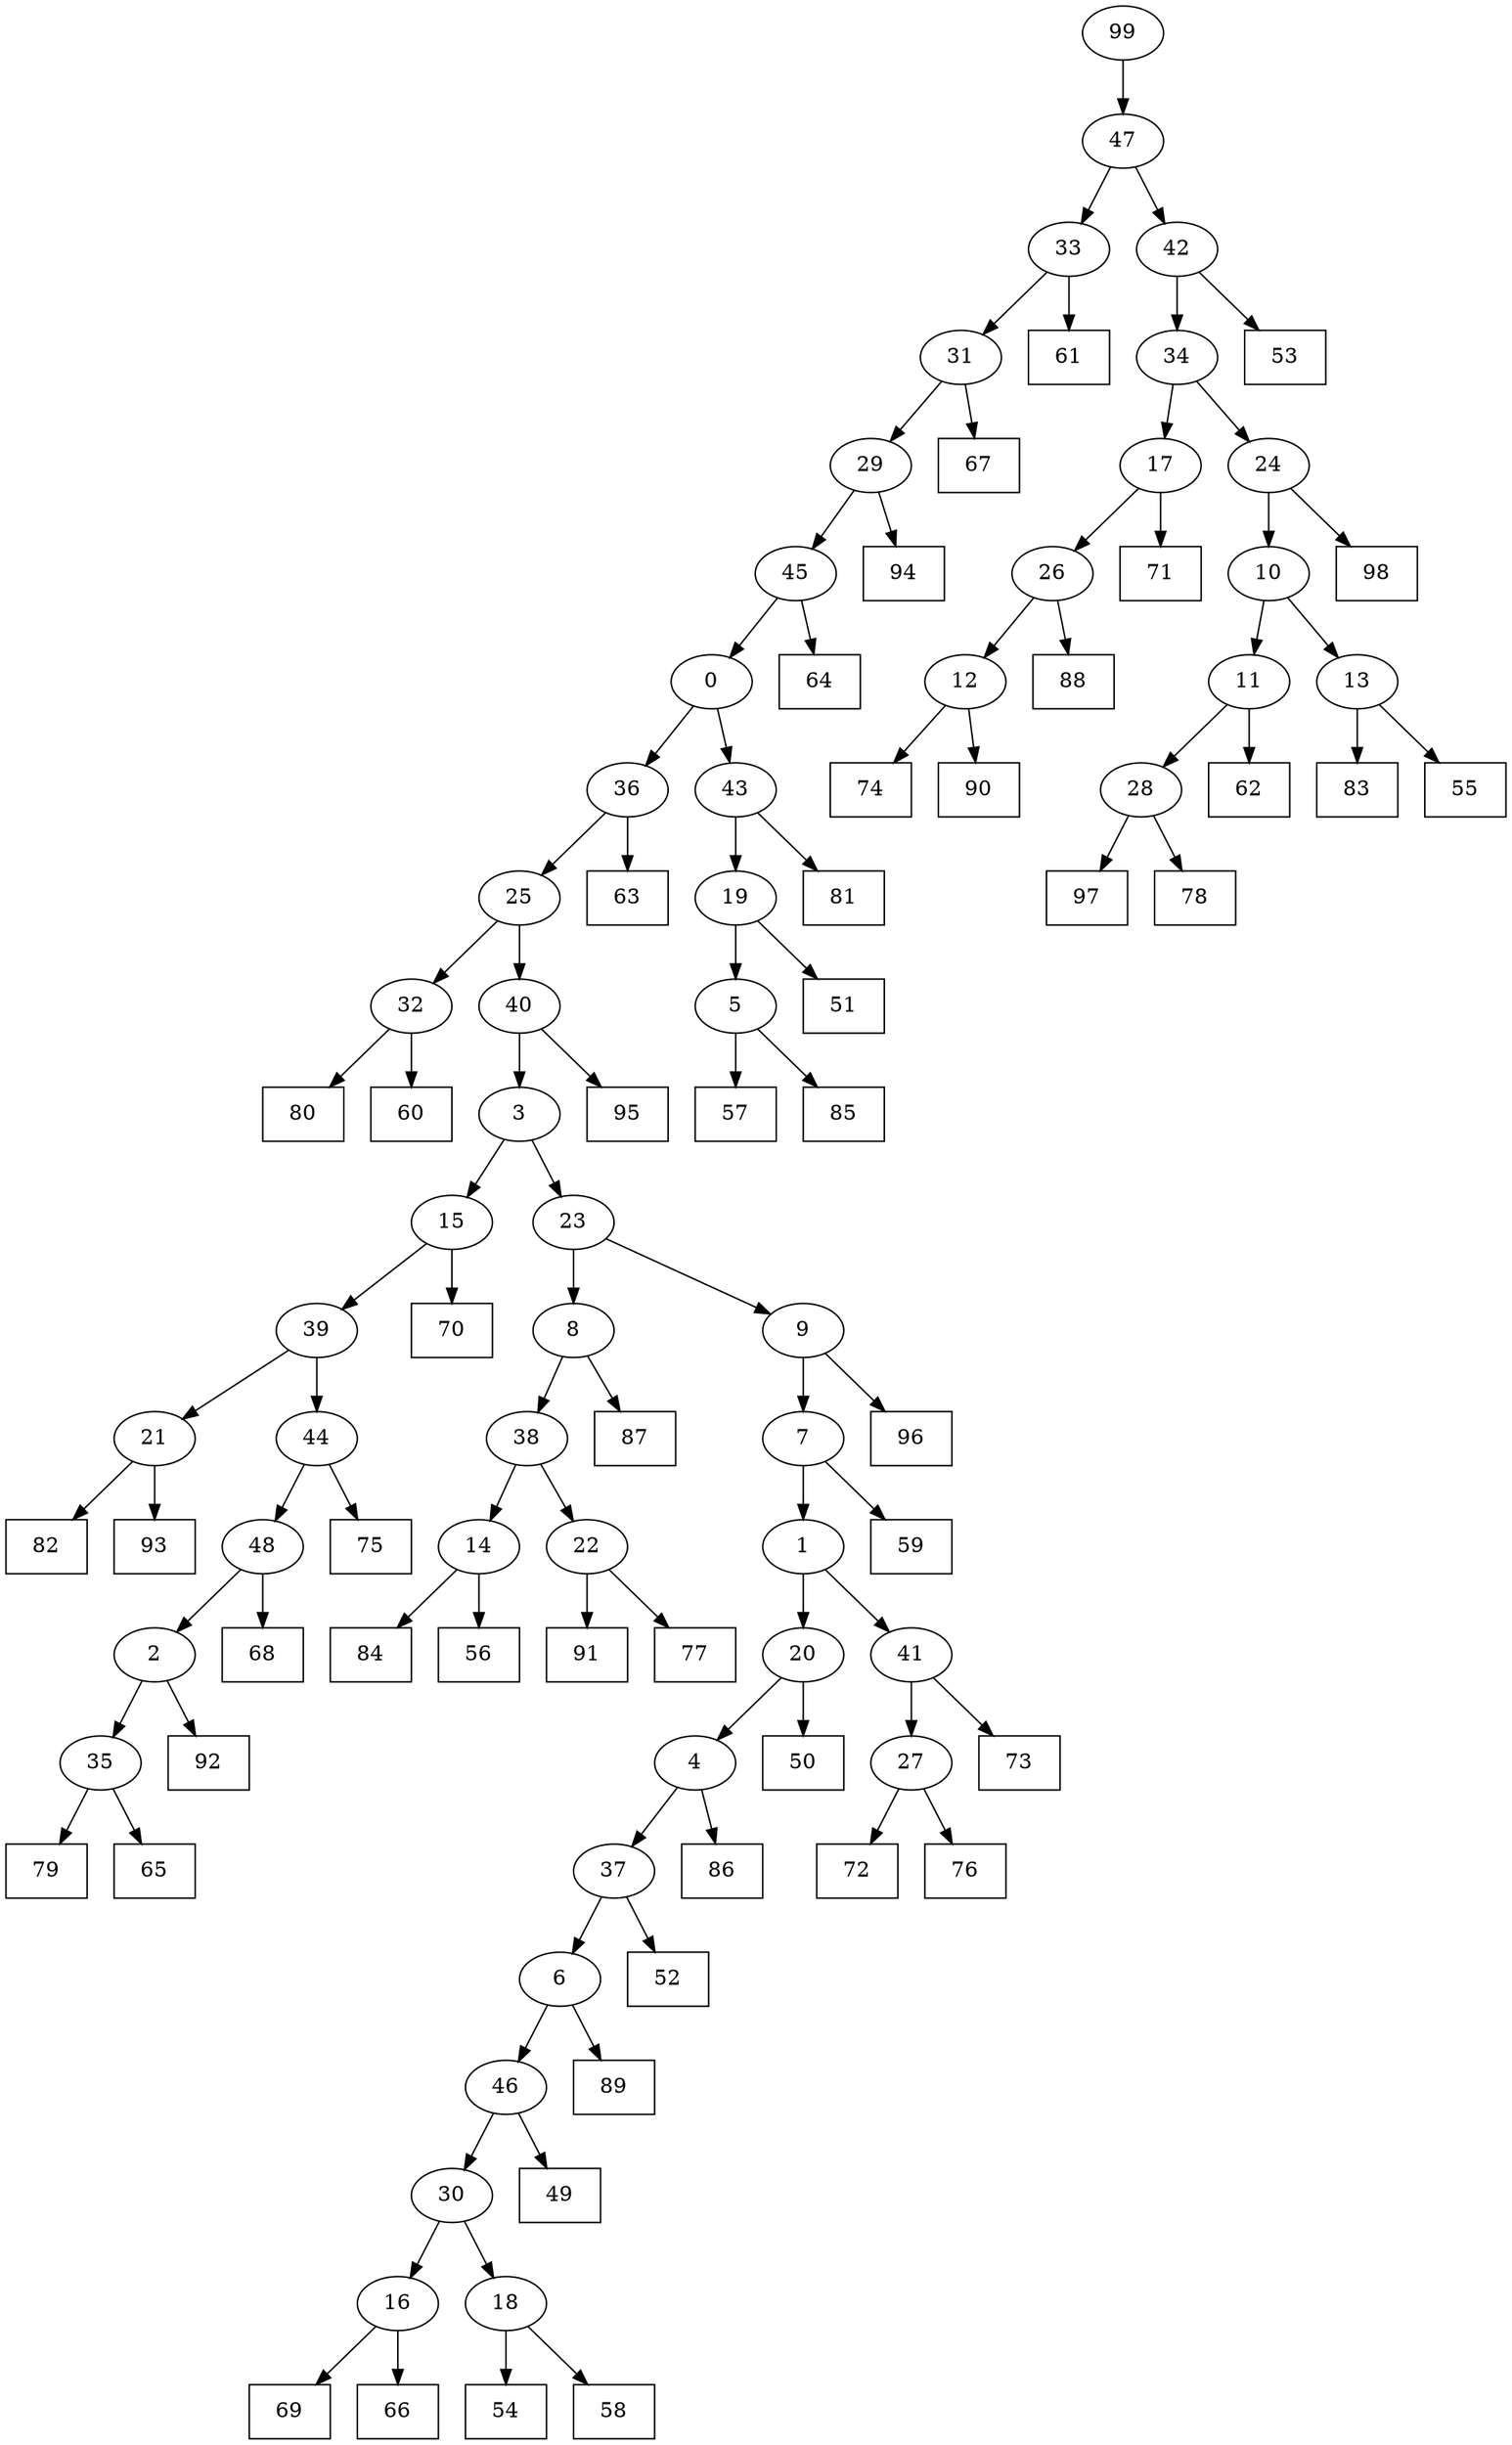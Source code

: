digraph G {
0[label="0"];
1[label="1"];
2[label="2"];
3[label="3"];
4[label="4"];
5[label="5"];
6[label="6"];
7[label="7"];
8[label="8"];
9[label="9"];
10[label="10"];
11[label="11"];
12[label="12"];
13[label="13"];
14[label="14"];
15[label="15"];
16[label="16"];
17[label="17"];
18[label="18"];
19[label="19"];
20[label="20"];
21[label="21"];
22[label="22"];
23[label="23"];
24[label="24"];
25[label="25"];
26[label="26"];
27[label="27"];
28[label="28"];
29[label="29"];
30[label="30"];
31[label="31"];
32[label="32"];
33[label="33"];
34[label="34"];
35[label="35"];
36[label="36"];
37[label="37"];
38[label="38"];
39[label="39"];
40[label="40"];
41[label="41"];
42[label="42"];
43[label="43"];
44[label="44"];
45[label="45"];
46[label="46"];
47[label="47"];
48[label="48"];
49[shape=box,label="97"];
50[shape=box,label="79"];
51[shape=box,label="61"];
52[shape=box,label="51"];
53[shape=box,label="78"];
54[shape=box,label="57"];
55[shape=box,label="74"];
56[shape=box,label="69"];
57[shape=box,label="72"];
58[shape=box,label="94"];
59[shape=box,label="63"];
60[shape=box,label="95"];
61[shape=box,label="87"];
62[shape=box,label="82"];
63[shape=box,label="53"];
64[shape=box,label="66"];
65[shape=box,label="76"];
66[shape=box,label="93"];
67[shape=box,label="91"];
68[shape=box,label="68"];
69[shape=box,label="71"];
70[shape=box,label="86"];
71[shape=box,label="77"];
72[shape=box,label="92"];
73[shape=box,label="89"];
74[shape=box,label="49"];
75[shape=box,label="54"];
76[shape=box,label="84"];
77[shape=box,label="58"];
78[shape=box,label="96"];
79[shape=box,label="90"];
80[shape=box,label="83"];
81[shape=box,label="65"];
82[shape=box,label="55"];
83[shape=box,label="81"];
84[shape=box,label="70"];
85[shape=box,label="98"];
86[shape=box,label="67"];
87[shape=box,label="80"];
88[shape=box,label="85"];
89[shape=box,label="73"];
90[shape=box,label="60"];
91[shape=box,label="88"];
92[shape=box,label="59"];
93[shape=box,label="64"];
94[shape=box,label="50"];
95[shape=box,label="75"];
96[shape=box,label="56"];
97[shape=box,label="62"];
98[shape=box,label="52"];
99[label="99"];
14->96 ;
32->87 ;
16->56 ;
36->59 ;
21->66 ;
5->54 ;
40->60 ;
14->76 ;
42->63 ;
31->29 ;
4->70 ;
9->78 ;
19->52 ;
1->41 ;
35->81 ;
13->80 ;
21->62 ;
25->32 ;
32->90 ;
41->89 ;
8->61 ;
6->73 ;
2->72 ;
17->26 ;
15->84 ;
13->82 ;
28->53 ;
23->8 ;
47->42 ;
20->4 ;
44->95 ;
18->77 ;
12->55 ;
27->65 ;
8->38 ;
38->14 ;
11->97 ;
33->31 ;
43->19 ;
45->93 ;
22->71 ;
33->51 ;
15->39 ;
39->21 ;
26->12 ;
41->27 ;
27->57 ;
2->35 ;
35->50 ;
37->6 ;
34->24 ;
0->43 ;
38->22 ;
22->67 ;
26->91 ;
40->3 ;
3->23 ;
29->58 ;
39->44 ;
20->94 ;
48->2 ;
23->9 ;
24->85 ;
99->47 ;
47->33 ;
4->37 ;
37->98 ;
19->5 ;
36->25 ;
12->79 ;
30->16 ;
16->64 ;
0->36 ;
29->45 ;
45->0 ;
18->75 ;
44->48 ;
48->68 ;
10->13 ;
7->1 ;
1->20 ;
3->15 ;
24->10 ;
10->11 ;
31->86 ;
46->74 ;
17->69 ;
46->30 ;
30->18 ;
25->40 ;
43->83 ;
9->7 ;
7->92 ;
6->46 ;
11->28 ;
28->49 ;
5->88 ;
42->34 ;
34->17 ;
}
